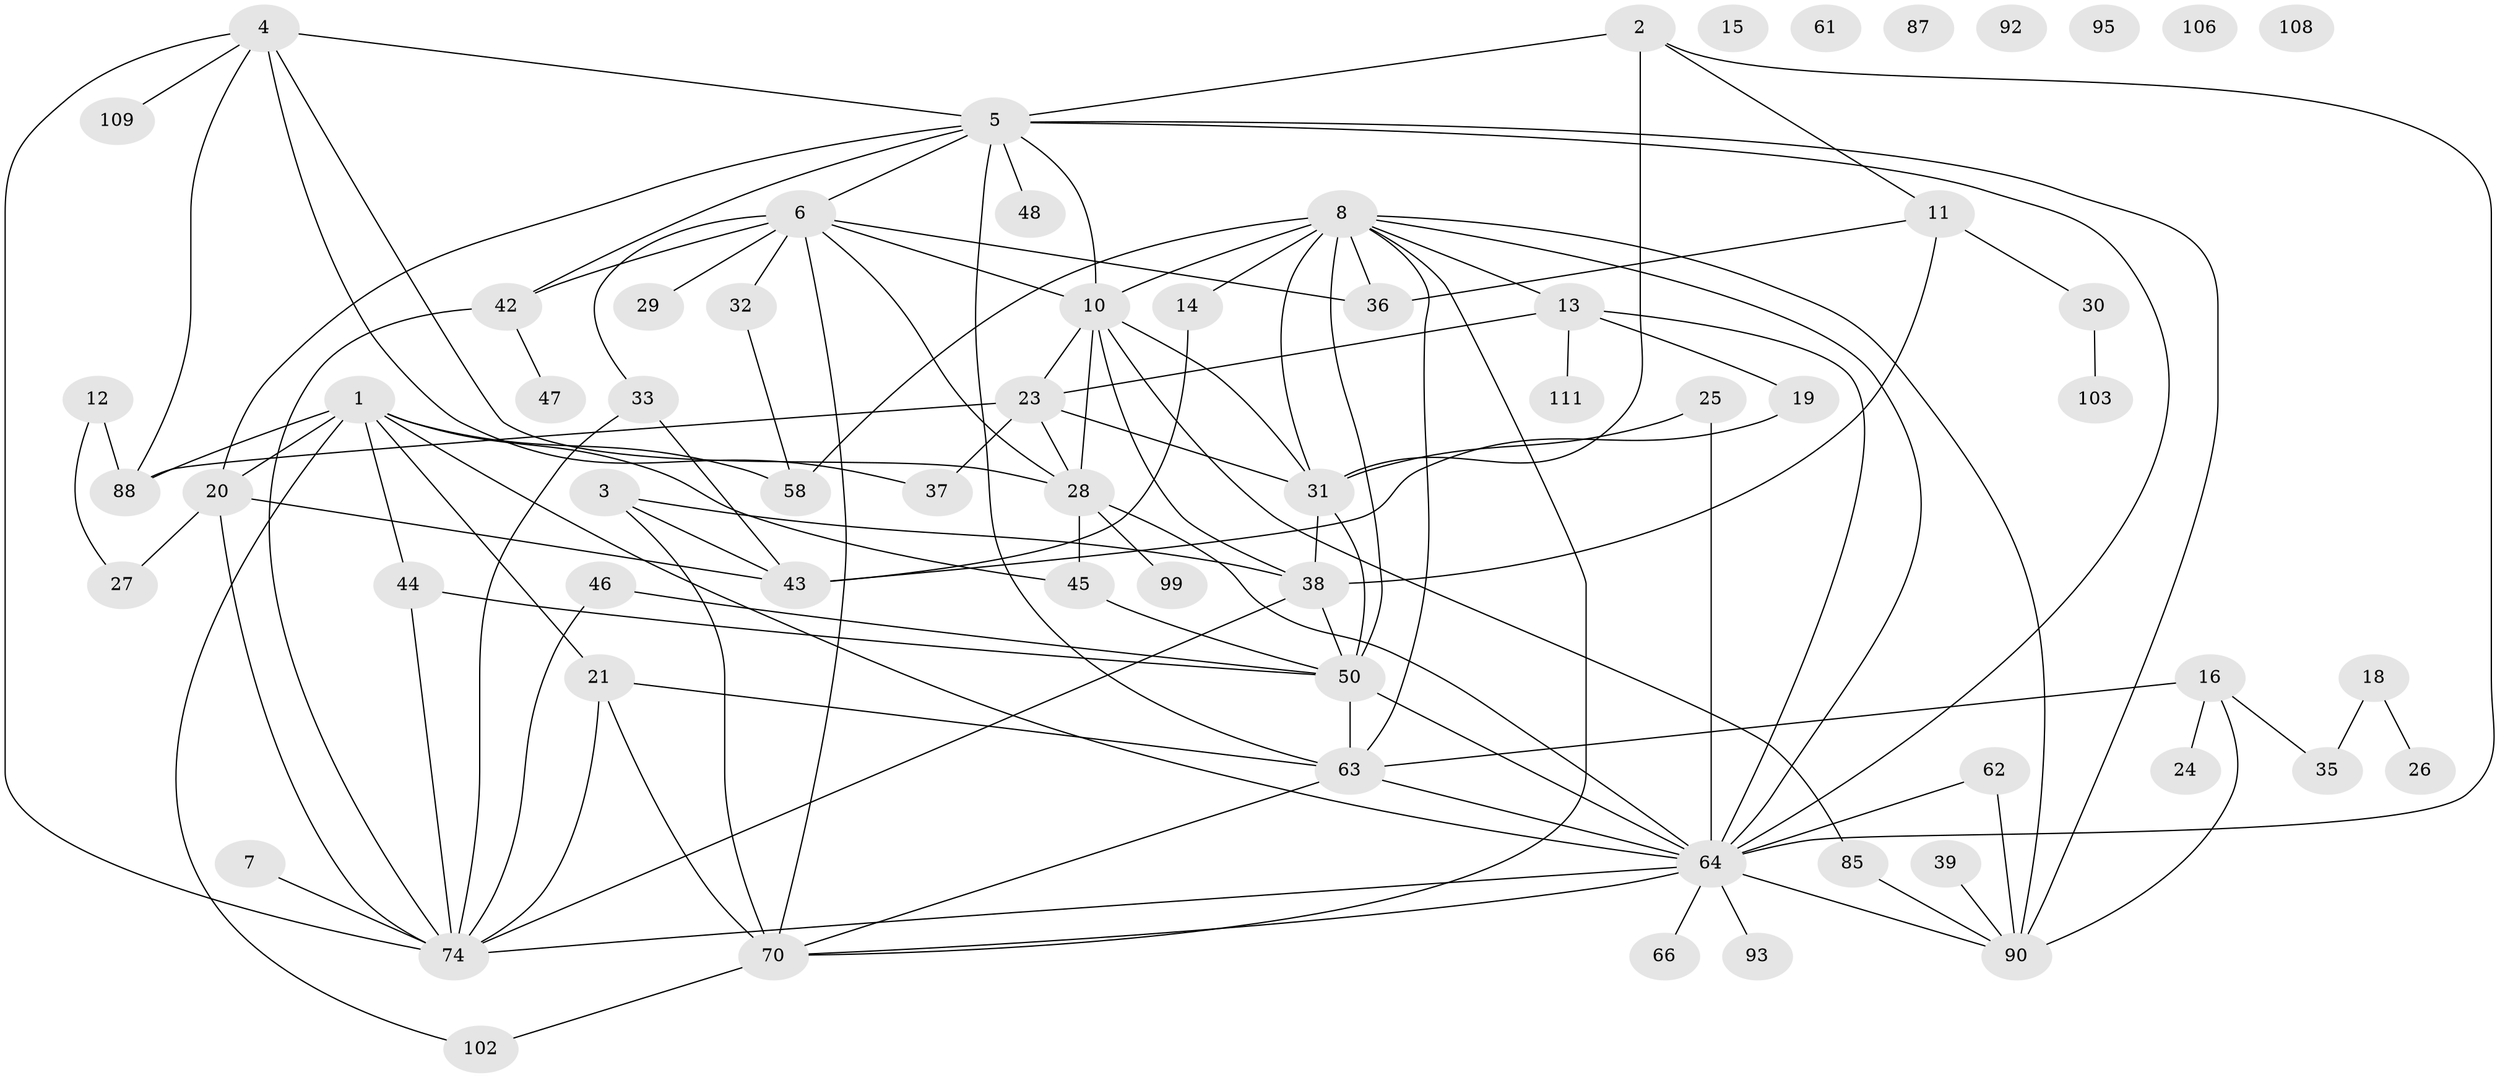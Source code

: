 // original degree distribution, {4: 0.13076923076923078, 1: 0.19230769230769232, 3: 0.24615384615384617, 6: 0.05384615384615385, 5: 0.1076923076923077, 2: 0.19230769230769232, 0: 0.05384615384615385, 7: 0.023076923076923078}
// Generated by graph-tools (version 1.1) at 2025/13/03/09/25 04:13:09]
// undirected, 65 vertices, 115 edges
graph export_dot {
graph [start="1"]
  node [color=gray90,style=filled];
  1 [super="+73"];
  2 [super="+22"];
  3;
  4 [super="+52"];
  5 [super="+65+60+17"];
  6 [super="+55"];
  7;
  8 [super="+77+40+9"];
  10 [super="+72+89"];
  11 [super="+101"];
  12 [super="+54"];
  13;
  14;
  15;
  16;
  18 [super="+78"];
  19 [super="+67"];
  20 [super="+59"];
  21 [super="+57+34+107"];
  23 [super="+69"];
  24;
  25;
  26;
  27;
  28;
  29;
  30;
  31 [super="+86+129+53"];
  32;
  33 [super="+79+80"];
  35 [super="+112"];
  36;
  37;
  38 [super="+56+51"];
  39;
  42 [super="+130"];
  43 [super="+49"];
  44;
  45 [super="+120"];
  46 [super="+110"];
  47 [super="+75"];
  48 [super="+76+82"];
  50 [super="+121+71"];
  58 [super="+122"];
  61;
  62;
  63 [super="+83"];
  64 [super="+68+104"];
  66;
  70 [super="+113"];
  74 [super="+100"];
  85;
  87;
  88 [super="+114"];
  90 [super="+123"];
  92;
  93;
  95;
  99;
  102;
  103;
  106;
  108;
  109;
  111;
  1 -- 45;
  1 -- 64;
  1 -- 20;
  1 -- 102;
  1 -- 44;
  1 -- 88;
  1 -- 58;
  1 -- 21 [weight=2];
  2 -- 64;
  2 -- 11;
  2 -- 31 [weight=2];
  2 -- 5;
  3 -- 43;
  3 -- 38;
  3 -- 70;
  4 -- 28;
  4 -- 74;
  4 -- 109;
  4 -- 37;
  4 -- 5;
  4 -- 88;
  5 -- 90;
  5 -- 63;
  5 -- 6;
  5 -- 10;
  5 -- 48;
  5 -- 64;
  5 -- 20;
  5 -- 42;
  6 -- 10;
  6 -- 42;
  6 -- 32;
  6 -- 33 [weight=2];
  6 -- 36;
  6 -- 28;
  6 -- 29;
  6 -- 70;
  7 -- 74;
  8 -- 50;
  8 -- 36;
  8 -- 58 [weight=2];
  8 -- 14;
  8 -- 31;
  8 -- 90;
  8 -- 13;
  8 -- 63;
  8 -- 10;
  8 -- 64;
  8 -- 70;
  10 -- 38;
  10 -- 85;
  10 -- 28;
  10 -- 31;
  10 -- 23;
  11 -- 36;
  11 -- 30;
  11 -- 38;
  12 -- 88;
  12 -- 27;
  13 -- 111;
  13 -- 64;
  13 -- 23;
  13 -- 19;
  14 -- 43;
  16 -- 24;
  16 -- 90;
  16 -- 63;
  16 -- 35;
  18 -- 26;
  18 -- 35;
  19 -- 43;
  20 -- 27;
  20 -- 43;
  20 -- 74;
  21 -- 70;
  21 -- 63;
  21 -- 74;
  23 -- 28;
  23 -- 37;
  23 -- 31;
  23 -- 88;
  25 -- 31;
  25 -- 64;
  28 -- 99;
  28 -- 64;
  28 -- 45;
  30 -- 103;
  31 -- 50 [weight=2];
  31 -- 38;
  32 -- 58;
  33 -- 74;
  33 -- 43;
  38 -- 74;
  38 -- 50;
  39 -- 90;
  42 -- 74;
  42 -- 47;
  44 -- 50;
  44 -- 74;
  45 -- 50;
  46 -- 50;
  46 -- 74;
  50 -- 63;
  50 -- 64;
  62 -- 64;
  62 -- 90;
  63 -- 70;
  63 -- 64;
  64 -- 90;
  64 -- 70;
  64 -- 93;
  64 -- 66;
  64 -- 74;
  70 -- 102;
  85 -- 90;
}
